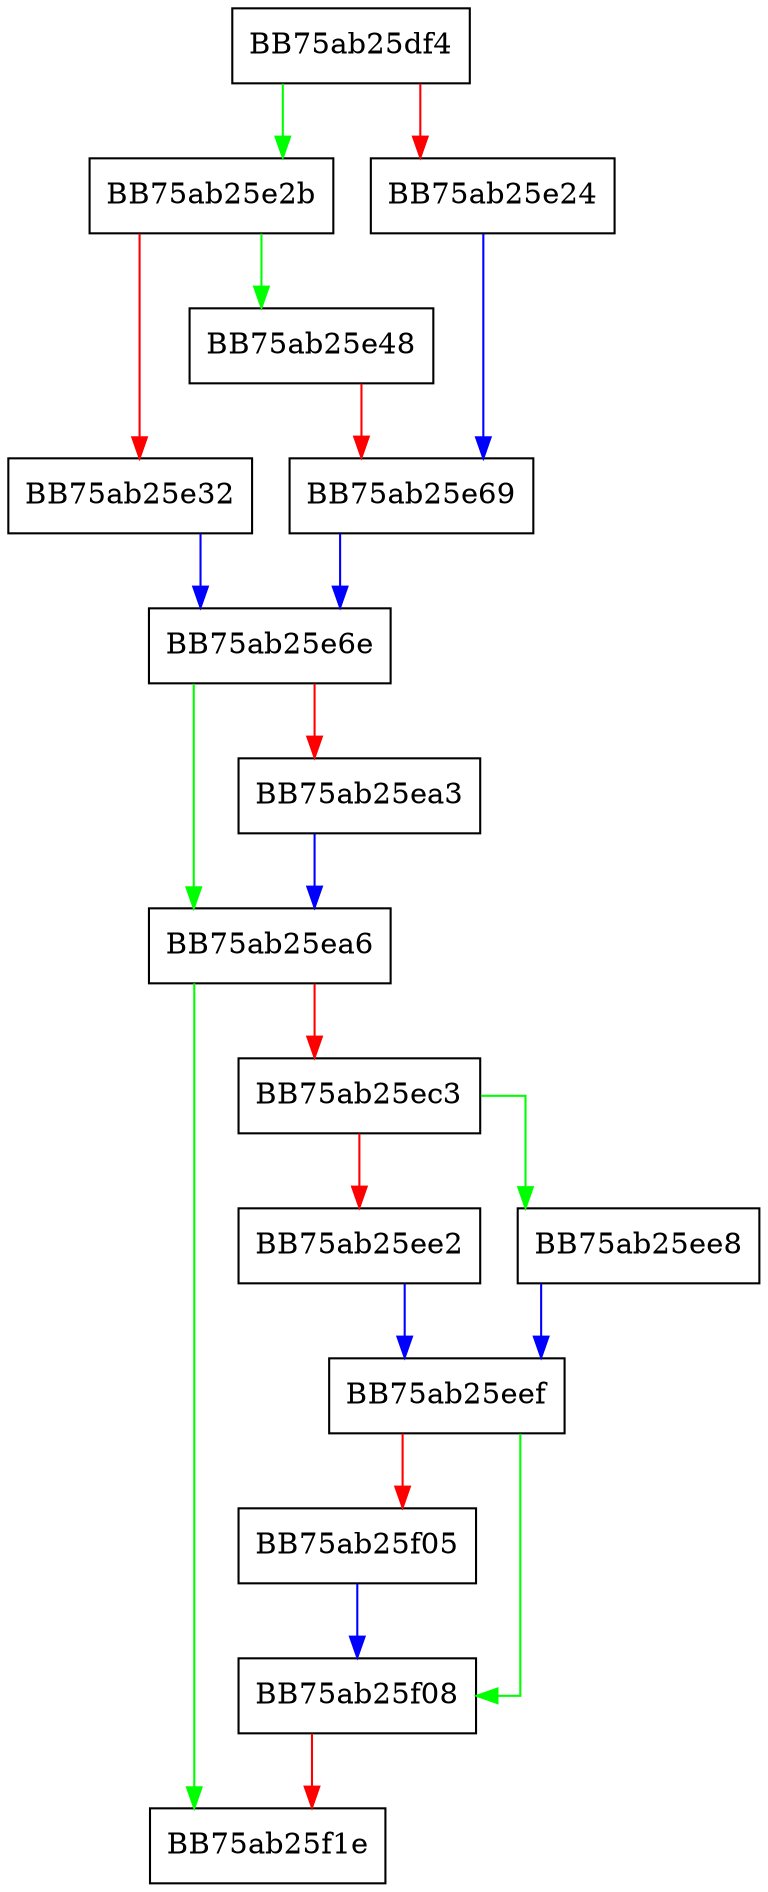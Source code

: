 digraph what {
  node [shape="box"];
  graph [splines=ortho];
  BB75ab25df4 -> BB75ab25e2b [color="green"];
  BB75ab25df4 -> BB75ab25e24 [color="red"];
  BB75ab25e24 -> BB75ab25e69 [color="blue"];
  BB75ab25e2b -> BB75ab25e48 [color="green"];
  BB75ab25e2b -> BB75ab25e32 [color="red"];
  BB75ab25e32 -> BB75ab25e6e [color="blue"];
  BB75ab25e48 -> BB75ab25e69 [color="red"];
  BB75ab25e69 -> BB75ab25e6e [color="blue"];
  BB75ab25e6e -> BB75ab25ea6 [color="green"];
  BB75ab25e6e -> BB75ab25ea3 [color="red"];
  BB75ab25ea3 -> BB75ab25ea6 [color="blue"];
  BB75ab25ea6 -> BB75ab25f1e [color="green"];
  BB75ab25ea6 -> BB75ab25ec3 [color="red"];
  BB75ab25ec3 -> BB75ab25ee8 [color="green"];
  BB75ab25ec3 -> BB75ab25ee2 [color="red"];
  BB75ab25ee2 -> BB75ab25eef [color="blue"];
  BB75ab25ee8 -> BB75ab25eef [color="blue"];
  BB75ab25eef -> BB75ab25f08 [color="green"];
  BB75ab25eef -> BB75ab25f05 [color="red"];
  BB75ab25f05 -> BB75ab25f08 [color="blue"];
  BB75ab25f08 -> BB75ab25f1e [color="red"];
}